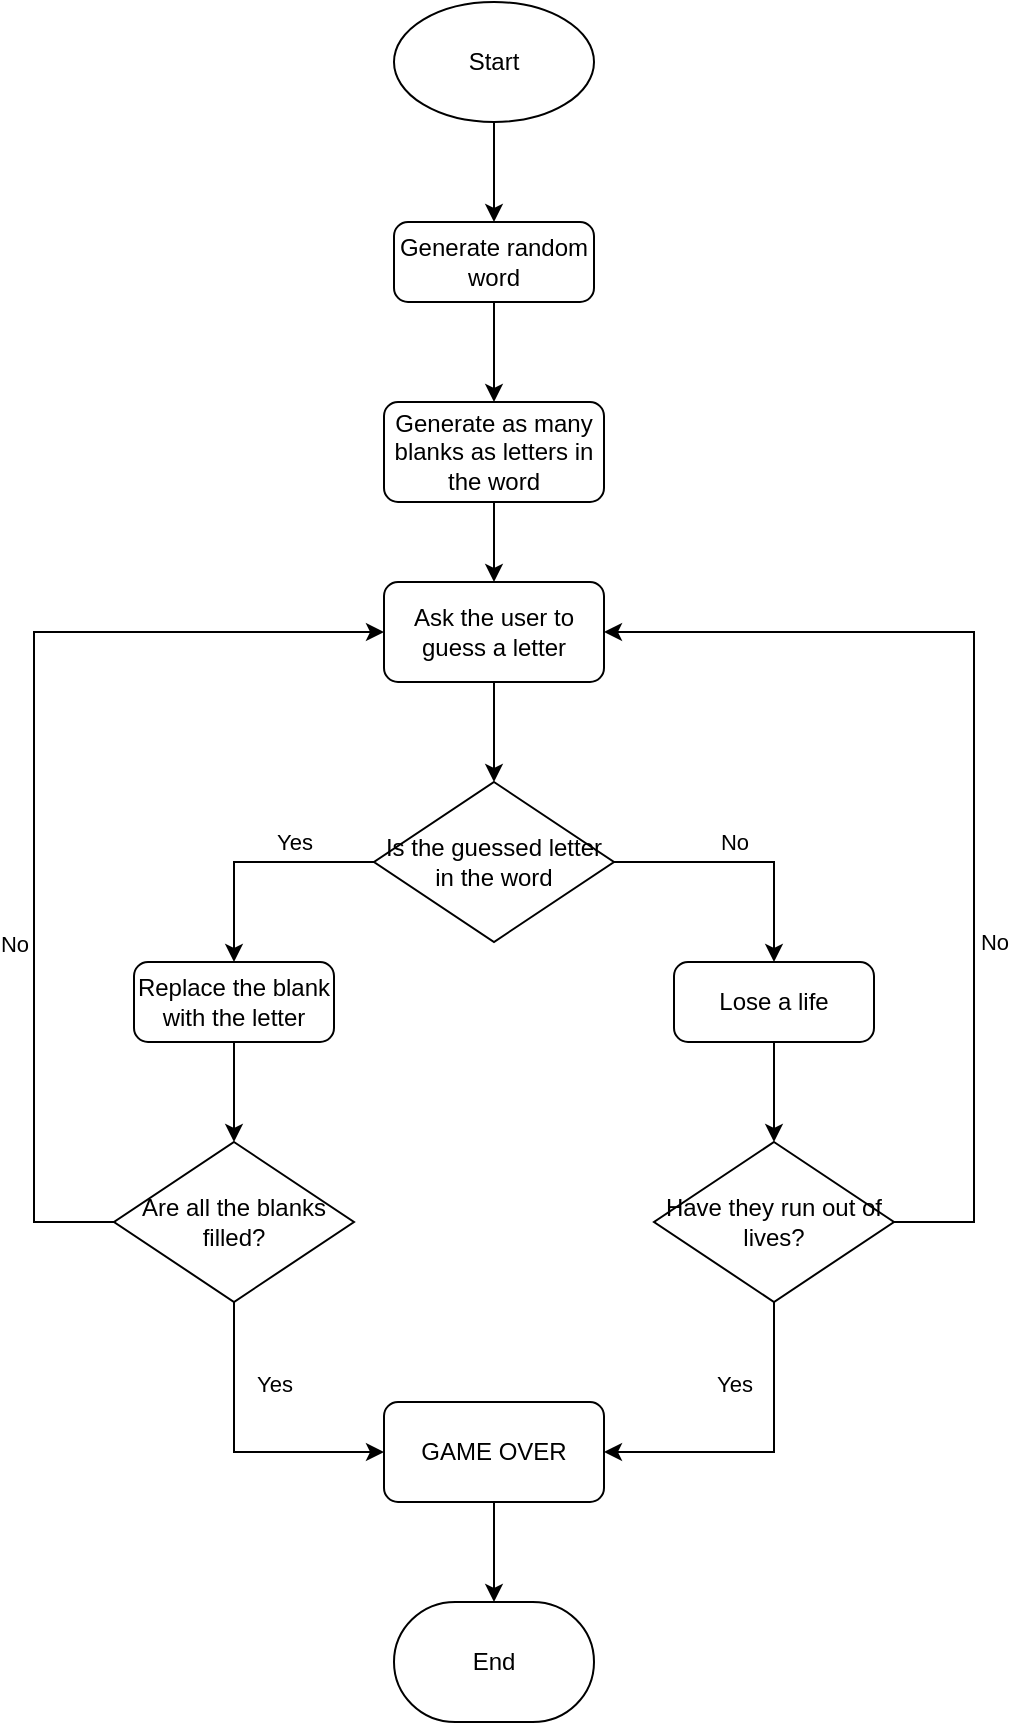 <mxfile version="24.5.3" type="device" pages="2">
  <diagram name="Page-1" id="JwZ9mjXRxr75uL8BjLkj">
    <mxGraphModel dx="1434" dy="836" grid="1" gridSize="10" guides="1" tooltips="1" connect="1" arrows="1" fold="1" page="1" pageScale="1" pageWidth="850" pageHeight="1100" math="0" shadow="0">
      <root>
        <mxCell id="0" />
        <mxCell id="1" parent="0" />
        <mxCell id="PulkwfO7RZwTO9NZGkMu-3" style="edgeStyle=orthogonalEdgeStyle;rounded=0;orthogonalLoop=1;jettySize=auto;html=1;" edge="1" parent="1" source="PulkwfO7RZwTO9NZGkMu-1" target="PulkwfO7RZwTO9NZGkMu-2">
          <mxGeometry relative="1" as="geometry" />
        </mxCell>
        <mxCell id="PulkwfO7RZwTO9NZGkMu-1" value="Start" style="strokeWidth=1;html=1;shape=mxgraph.flowchart.start_1;whiteSpace=wrap;" vertex="1" parent="1">
          <mxGeometry x="350" y="130" width="100" height="60" as="geometry" />
        </mxCell>
        <mxCell id="PulkwfO7RZwTO9NZGkMu-5" value="" style="edgeStyle=orthogonalEdgeStyle;rounded=0;orthogonalLoop=1;jettySize=auto;html=1;" edge="1" parent="1" source="PulkwfO7RZwTO9NZGkMu-2" target="PulkwfO7RZwTO9NZGkMu-4">
          <mxGeometry relative="1" as="geometry" />
        </mxCell>
        <mxCell id="PulkwfO7RZwTO9NZGkMu-2" value="Generate random word" style="rounded=1;whiteSpace=wrap;html=1;absoluteArcSize=1;arcSize=14;strokeWidth=1;" vertex="1" parent="1">
          <mxGeometry x="350" y="240" width="100" height="40" as="geometry" />
        </mxCell>
        <mxCell id="PulkwfO7RZwTO9NZGkMu-7" value="" style="edgeStyle=orthogonalEdgeStyle;rounded=0;orthogonalLoop=1;jettySize=auto;html=1;" edge="1" parent="1" source="PulkwfO7RZwTO9NZGkMu-4" target="PulkwfO7RZwTO9NZGkMu-6">
          <mxGeometry relative="1" as="geometry" />
        </mxCell>
        <mxCell id="PulkwfO7RZwTO9NZGkMu-4" value="Generate as many blanks as letters in the word" style="rounded=1;whiteSpace=wrap;html=1;absoluteArcSize=1;arcSize=14;strokeWidth=1;" vertex="1" parent="1">
          <mxGeometry x="345" y="330" width="110" height="50" as="geometry" />
        </mxCell>
        <mxCell id="PulkwfO7RZwTO9NZGkMu-10" value="" style="edgeStyle=orthogonalEdgeStyle;rounded=0;orthogonalLoop=1;jettySize=auto;html=1;" edge="1" parent="1" source="PulkwfO7RZwTO9NZGkMu-6" target="PulkwfO7RZwTO9NZGkMu-8">
          <mxGeometry relative="1" as="geometry" />
        </mxCell>
        <mxCell id="PulkwfO7RZwTO9NZGkMu-6" value="Ask the user to guess a letter" style="rounded=1;whiteSpace=wrap;html=1;absoluteArcSize=1;arcSize=14;strokeWidth=1;" vertex="1" parent="1">
          <mxGeometry x="345" y="420" width="110" height="50" as="geometry" />
        </mxCell>
        <mxCell id="PulkwfO7RZwTO9NZGkMu-12" style="edgeStyle=orthogonalEdgeStyle;rounded=0;orthogonalLoop=1;jettySize=auto;html=1;entryX=0.5;entryY=0;entryDx=0;entryDy=0;" edge="1" parent="1" source="PulkwfO7RZwTO9NZGkMu-8" target="PulkwfO7RZwTO9NZGkMu-11">
          <mxGeometry relative="1" as="geometry" />
        </mxCell>
        <mxCell id="PulkwfO7RZwTO9NZGkMu-13" value="Yes" style="edgeLabel;html=1;align=center;verticalAlign=middle;resizable=0;points=[];" vertex="1" connectable="0" parent="PulkwfO7RZwTO9NZGkMu-12">
          <mxGeometry x="-0.125" y="-3" relative="1" as="geometry">
            <mxPoint x="12" y="-7" as="offset" />
          </mxGeometry>
        </mxCell>
        <mxCell id="PulkwfO7RZwTO9NZGkMu-15" style="edgeStyle=orthogonalEdgeStyle;rounded=0;orthogonalLoop=1;jettySize=auto;html=1;entryX=0.5;entryY=0;entryDx=0;entryDy=0;" edge="1" parent="1" source="PulkwfO7RZwTO9NZGkMu-8" target="PulkwfO7RZwTO9NZGkMu-14">
          <mxGeometry relative="1" as="geometry" />
        </mxCell>
        <mxCell id="PulkwfO7RZwTO9NZGkMu-16" value="No" style="edgeLabel;html=1;align=center;verticalAlign=middle;resizable=0;points=[];" vertex="1" connectable="0" parent="PulkwfO7RZwTO9NZGkMu-15">
          <mxGeometry x="0.072" y="-2" relative="1" as="geometry">
            <mxPoint x="-10" y="-12" as="offset" />
          </mxGeometry>
        </mxCell>
        <mxCell id="PulkwfO7RZwTO9NZGkMu-8" value="Is the guessed letter in the word" style="strokeWidth=1;html=1;shape=mxgraph.flowchart.decision;whiteSpace=wrap;" vertex="1" parent="1">
          <mxGeometry x="340" y="520" width="120" height="80" as="geometry" />
        </mxCell>
        <mxCell id="PulkwfO7RZwTO9NZGkMu-18" value="" style="edgeStyle=orthogonalEdgeStyle;rounded=0;orthogonalLoop=1;jettySize=auto;html=1;" edge="1" parent="1" source="PulkwfO7RZwTO9NZGkMu-11" target="PulkwfO7RZwTO9NZGkMu-17">
          <mxGeometry relative="1" as="geometry" />
        </mxCell>
        <mxCell id="PulkwfO7RZwTO9NZGkMu-11" value="Replace the blank with the letter" style="rounded=1;whiteSpace=wrap;html=1;absoluteArcSize=1;arcSize=14;strokeWidth=1;" vertex="1" parent="1">
          <mxGeometry x="220" y="610" width="100" height="40" as="geometry" />
        </mxCell>
        <mxCell id="PulkwfO7RZwTO9NZGkMu-21" value="" style="edgeStyle=orthogonalEdgeStyle;rounded=0;orthogonalLoop=1;jettySize=auto;html=1;" edge="1" parent="1" source="PulkwfO7RZwTO9NZGkMu-14" target="PulkwfO7RZwTO9NZGkMu-20">
          <mxGeometry relative="1" as="geometry" />
        </mxCell>
        <mxCell id="PulkwfO7RZwTO9NZGkMu-14" value="Lose a life" style="rounded=1;whiteSpace=wrap;html=1;absoluteArcSize=1;arcSize=14;strokeWidth=1;" vertex="1" parent="1">
          <mxGeometry x="490" y="610" width="100" height="40" as="geometry" />
        </mxCell>
        <mxCell id="PulkwfO7RZwTO9NZGkMu-19" style="edgeStyle=orthogonalEdgeStyle;rounded=0;orthogonalLoop=1;jettySize=auto;html=1;entryX=0;entryY=0.5;entryDx=0;entryDy=0;" edge="1" parent="1" source="PulkwfO7RZwTO9NZGkMu-17" target="PulkwfO7RZwTO9NZGkMu-6">
          <mxGeometry relative="1" as="geometry">
            <Array as="points">
              <mxPoint x="170" y="740" />
              <mxPoint x="170" y="445" />
            </Array>
          </mxGeometry>
        </mxCell>
        <mxCell id="PulkwfO7RZwTO9NZGkMu-22" value="No" style="edgeLabel;html=1;align=center;verticalAlign=middle;resizable=0;points=[];" vertex="1" connectable="0" parent="PulkwfO7RZwTO9NZGkMu-19">
          <mxGeometry x="-0.292" y="2" relative="1" as="geometry">
            <mxPoint x="-8" y="1" as="offset" />
          </mxGeometry>
        </mxCell>
        <mxCell id="PulkwfO7RZwTO9NZGkMu-25" style="edgeStyle=orthogonalEdgeStyle;rounded=0;orthogonalLoop=1;jettySize=auto;html=1;entryX=0;entryY=0.5;entryDx=0;entryDy=0;" edge="1" parent="1" source="PulkwfO7RZwTO9NZGkMu-17" target="PulkwfO7RZwTO9NZGkMu-24">
          <mxGeometry relative="1" as="geometry">
            <Array as="points">
              <mxPoint x="270" y="855" />
            </Array>
          </mxGeometry>
        </mxCell>
        <mxCell id="PulkwfO7RZwTO9NZGkMu-26" value="Yes" style="edgeLabel;html=1;align=center;verticalAlign=middle;resizable=0;points=[];" vertex="1" connectable="0" parent="PulkwfO7RZwTO9NZGkMu-25">
          <mxGeometry x="-0.528" relative="1" as="geometry">
            <mxPoint x="20" y="5" as="offset" />
          </mxGeometry>
        </mxCell>
        <mxCell id="PulkwfO7RZwTO9NZGkMu-17" value="Are all the blanks filled?" style="strokeWidth=1;html=1;shape=mxgraph.flowchart.decision;whiteSpace=wrap;" vertex="1" parent="1">
          <mxGeometry x="210" y="700" width="120" height="80" as="geometry" />
        </mxCell>
        <mxCell id="PulkwfO7RZwTO9NZGkMu-23" style="edgeStyle=orthogonalEdgeStyle;rounded=0;orthogonalLoop=1;jettySize=auto;html=1;entryX=1;entryY=0.5;entryDx=0;entryDy=0;" edge="1" parent="1" source="PulkwfO7RZwTO9NZGkMu-20" target="PulkwfO7RZwTO9NZGkMu-6">
          <mxGeometry relative="1" as="geometry">
            <Array as="points">
              <mxPoint x="640" y="740" />
              <mxPoint x="640" y="445" />
            </Array>
          </mxGeometry>
        </mxCell>
        <mxCell id="PulkwfO7RZwTO9NZGkMu-29" value="No" style="edgeLabel;html=1;align=center;verticalAlign=middle;resizable=0;points=[];" vertex="1" connectable="0" parent="PulkwfO7RZwTO9NZGkMu-23">
          <mxGeometry x="-0.311" y="1" relative="1" as="geometry">
            <mxPoint x="11" y="-1" as="offset" />
          </mxGeometry>
        </mxCell>
        <mxCell id="PulkwfO7RZwTO9NZGkMu-27" style="edgeStyle=orthogonalEdgeStyle;rounded=0;orthogonalLoop=1;jettySize=auto;html=1;entryX=1;entryY=0.5;entryDx=0;entryDy=0;" edge="1" parent="1" source="PulkwfO7RZwTO9NZGkMu-20" target="PulkwfO7RZwTO9NZGkMu-24">
          <mxGeometry relative="1" as="geometry">
            <Array as="points">
              <mxPoint x="540" y="855" />
            </Array>
          </mxGeometry>
        </mxCell>
        <mxCell id="PulkwfO7RZwTO9NZGkMu-28" value="Yes" style="edgeLabel;html=1;align=center;verticalAlign=middle;resizable=0;points=[];" vertex="1" connectable="0" parent="PulkwfO7RZwTO9NZGkMu-27">
          <mxGeometry x="-0.643" y="1" relative="1" as="geometry">
            <mxPoint x="-21" y="12" as="offset" />
          </mxGeometry>
        </mxCell>
        <mxCell id="PulkwfO7RZwTO9NZGkMu-20" value="Have they run out of lives?" style="strokeWidth=1;html=1;shape=mxgraph.flowchart.decision;whiteSpace=wrap;" vertex="1" parent="1">
          <mxGeometry x="480" y="700" width="120" height="80" as="geometry" />
        </mxCell>
        <mxCell id="PulkwfO7RZwTO9NZGkMu-31" value="" style="edgeStyle=orthogonalEdgeStyle;rounded=0;orthogonalLoop=1;jettySize=auto;html=1;" edge="1" parent="1" source="PulkwfO7RZwTO9NZGkMu-24" target="PulkwfO7RZwTO9NZGkMu-30">
          <mxGeometry relative="1" as="geometry" />
        </mxCell>
        <mxCell id="PulkwfO7RZwTO9NZGkMu-24" value="GAME OVER" style="rounded=1;whiteSpace=wrap;html=1;absoluteArcSize=1;arcSize=14;strokeWidth=1;" vertex="1" parent="1">
          <mxGeometry x="345" y="830" width="110" height="50" as="geometry" />
        </mxCell>
        <mxCell id="PulkwfO7RZwTO9NZGkMu-30" value="End" style="strokeWidth=1;html=1;shape=mxgraph.flowchart.terminator;whiteSpace=wrap;" vertex="1" parent="1">
          <mxGeometry x="350" y="930" width="100" height="60" as="geometry" />
        </mxCell>
      </root>
    </mxGraphModel>
  </diagram>
  <diagram name="Page 2" id="ccM7SviEmD6jbI7r7DRk">
    <mxGraphModel dx="1434" dy="836" grid="1" gridSize="10" guides="1" tooltips="1" connect="1" arrows="1" fold="1" page="1" pageScale="1" pageWidth="850" pageHeight="1100" math="0" shadow="0">
      <root>
        <mxCell id="RPBkIviwfJAxj1hovsxw-0" />
        <mxCell id="RPBkIviwfJAxj1hovsxw-1" parent="RPBkIviwfJAxj1hovsxw-0" />
        <mxCell id="RPBkIviwfJAxj1hovsxw-2" style="edgeStyle=orthogonalEdgeStyle;rounded=0;orthogonalLoop=1;jettySize=auto;html=1;" edge="1" parent="RPBkIviwfJAxj1hovsxw-1" source="RPBkIviwfJAxj1hovsxw-3" target="RPBkIviwfJAxj1hovsxw-5">
          <mxGeometry relative="1" as="geometry" />
        </mxCell>
        <mxCell id="RPBkIviwfJAxj1hovsxw-3" value="Start" style="strokeWidth=1;html=1;shape=mxgraph.flowchart.start_1;whiteSpace=wrap;" vertex="1" parent="RPBkIviwfJAxj1hovsxw-1">
          <mxGeometry x="350" y="40" width="100" height="60" as="geometry" />
        </mxCell>
        <mxCell id="RPBkIviwfJAxj1hovsxw-4" value="" style="edgeStyle=orthogonalEdgeStyle;rounded=0;orthogonalLoop=1;jettySize=auto;html=1;" edge="1" parent="RPBkIviwfJAxj1hovsxw-1" source="smKRX7w0aCqJv3-YGztz-0" target="RPBkIviwfJAxj1hovsxw-7">
          <mxGeometry relative="1" as="geometry" />
        </mxCell>
        <mxCell id="RPBkIviwfJAxj1hovsxw-5" value="Generate a random word from hangman_words.py" style="rounded=1;whiteSpace=wrap;html=1;absoluteArcSize=1;arcSize=14;strokeWidth=1;" vertex="1" parent="RPBkIviwfJAxj1hovsxw-1">
          <mxGeometry x="345" y="140" width="110" height="50" as="geometry" />
        </mxCell>
        <mxCell id="RPBkIviwfJAxj1hovsxw-6" value="" style="edgeStyle=orthogonalEdgeStyle;rounded=0;orthogonalLoop=1;jettySize=auto;html=1;" edge="1" parent="RPBkIviwfJAxj1hovsxw-1" source="RPBkIviwfJAxj1hovsxw-7" target="RPBkIviwfJAxj1hovsxw-9">
          <mxGeometry relative="1" as="geometry" />
        </mxCell>
        <mxCell id="RPBkIviwfJAxj1hovsxw-7" value="Generate as many blanks as letters in the word" style="rounded=1;whiteSpace=wrap;html=1;absoluteArcSize=1;arcSize=14;strokeWidth=1;" vertex="1" parent="RPBkIviwfJAxj1hovsxw-1">
          <mxGeometry x="345" y="320" width="110" height="50" as="geometry" />
        </mxCell>
        <mxCell id="RPBkIviwfJAxj1hovsxw-8" value="" style="edgeStyle=orthogonalEdgeStyle;rounded=0;orthogonalLoop=1;jettySize=auto;html=1;" edge="1" parent="RPBkIviwfJAxj1hovsxw-1" source="smKRX7w0aCqJv3-YGztz-2" target="RPBkIviwfJAxj1hovsxw-14">
          <mxGeometry relative="1" as="geometry" />
        </mxCell>
        <mxCell id="RPBkIviwfJAxj1hovsxw-9" value="Ask the user to guess a letter" style="rounded=1;whiteSpace=wrap;html=1;absoluteArcSize=1;arcSize=14;strokeWidth=1;" vertex="1" parent="RPBkIviwfJAxj1hovsxw-1">
          <mxGeometry x="345" y="420" width="110" height="50" as="geometry" />
        </mxCell>
        <mxCell id="RPBkIviwfJAxj1hovsxw-10" style="edgeStyle=orthogonalEdgeStyle;rounded=0;orthogonalLoop=1;jettySize=auto;html=1;entryX=0.5;entryY=0;entryDx=0;entryDy=0;" edge="1" parent="RPBkIviwfJAxj1hovsxw-1" source="RPBkIviwfJAxj1hovsxw-14" target="RPBkIviwfJAxj1hovsxw-16">
          <mxGeometry relative="1" as="geometry" />
        </mxCell>
        <mxCell id="RPBkIviwfJAxj1hovsxw-11" value="Yes" style="edgeLabel;html=1;align=center;verticalAlign=middle;resizable=0;points=[];" vertex="1" connectable="0" parent="RPBkIviwfJAxj1hovsxw-10">
          <mxGeometry x="-0.125" y="-3" relative="1" as="geometry">
            <mxPoint x="12" y="-7" as="offset" />
          </mxGeometry>
        </mxCell>
        <mxCell id="RPBkIviwfJAxj1hovsxw-12" style="edgeStyle=orthogonalEdgeStyle;rounded=0;orthogonalLoop=1;jettySize=auto;html=1;entryX=0.5;entryY=0;entryDx=0;entryDy=0;" edge="1" parent="RPBkIviwfJAxj1hovsxw-1" source="RPBkIviwfJAxj1hovsxw-14" target="RPBkIviwfJAxj1hovsxw-18">
          <mxGeometry relative="1" as="geometry" />
        </mxCell>
        <mxCell id="RPBkIviwfJAxj1hovsxw-13" value="No" style="edgeLabel;html=1;align=center;verticalAlign=middle;resizable=0;points=[];" vertex="1" connectable="0" parent="RPBkIviwfJAxj1hovsxw-12">
          <mxGeometry x="0.072" y="-2" relative="1" as="geometry">
            <mxPoint x="-10" y="-12" as="offset" />
          </mxGeometry>
        </mxCell>
        <mxCell id="RPBkIviwfJAxj1hovsxw-14" value="Is the guessed letter in the word" style="strokeWidth=1;html=1;shape=mxgraph.flowchart.decision;whiteSpace=wrap;" vertex="1" parent="RPBkIviwfJAxj1hovsxw-1">
          <mxGeometry x="340" y="600" width="120" height="80" as="geometry" />
        </mxCell>
        <mxCell id="RPBkIviwfJAxj1hovsxw-15" value="" style="edgeStyle=orthogonalEdgeStyle;rounded=0;orthogonalLoop=1;jettySize=auto;html=1;" edge="1" parent="RPBkIviwfJAxj1hovsxw-1" source="RPBkIviwfJAxj1hovsxw-16" target="RPBkIviwfJAxj1hovsxw-23">
          <mxGeometry relative="1" as="geometry" />
        </mxCell>
        <mxCell id="RPBkIviwfJAxj1hovsxw-16" value="Replace the blank with the letter" style="rounded=1;whiteSpace=wrap;html=1;absoluteArcSize=1;arcSize=14;strokeWidth=1;" vertex="1" parent="RPBkIviwfJAxj1hovsxw-1">
          <mxGeometry x="220" y="690" width="100" height="40" as="geometry" />
        </mxCell>
        <mxCell id="RPBkIviwfJAxj1hovsxw-17" value="" style="edgeStyle=orthogonalEdgeStyle;rounded=0;orthogonalLoop=1;jettySize=auto;html=1;" edge="1" parent="RPBkIviwfJAxj1hovsxw-1" source="RPBkIviwfJAxj1hovsxw-18" target="RPBkIviwfJAxj1hovsxw-28">
          <mxGeometry relative="1" as="geometry" />
        </mxCell>
        <mxCell id="RPBkIviwfJAxj1hovsxw-18" value="Lose a life and print hangman from&amp;nbsp; hangman_art.py&amp;nbsp;" style="rounded=1;whiteSpace=wrap;html=1;absoluteArcSize=1;arcSize=14;strokeWidth=1;" vertex="1" parent="RPBkIviwfJAxj1hovsxw-1">
          <mxGeometry x="480" y="660" width="120" height="60" as="geometry" />
        </mxCell>
        <mxCell id="RPBkIviwfJAxj1hovsxw-19" style="edgeStyle=orthogonalEdgeStyle;rounded=0;orthogonalLoop=1;jettySize=auto;html=1;entryX=0;entryY=0.5;entryDx=0;entryDy=0;" edge="1" parent="RPBkIviwfJAxj1hovsxw-1" source="RPBkIviwfJAxj1hovsxw-23" target="RPBkIviwfJAxj1hovsxw-9">
          <mxGeometry relative="1" as="geometry">
            <Array as="points">
              <mxPoint x="170" y="820" />
              <mxPoint x="170" y="445" />
            </Array>
          </mxGeometry>
        </mxCell>
        <mxCell id="RPBkIviwfJAxj1hovsxw-20" value="No" style="edgeLabel;html=1;align=center;verticalAlign=middle;resizable=0;points=[];" vertex="1" connectable="0" parent="RPBkIviwfJAxj1hovsxw-19">
          <mxGeometry x="-0.292" y="2" relative="1" as="geometry">
            <mxPoint x="-8" y="1" as="offset" />
          </mxGeometry>
        </mxCell>
        <mxCell id="RPBkIviwfJAxj1hovsxw-21" style="edgeStyle=orthogonalEdgeStyle;rounded=0;orthogonalLoop=1;jettySize=auto;html=1;entryX=0;entryY=0.5;entryDx=0;entryDy=0;" edge="1" parent="RPBkIviwfJAxj1hovsxw-1" source="RPBkIviwfJAxj1hovsxw-23" target="RPBkIviwfJAxj1hovsxw-30">
          <mxGeometry relative="1" as="geometry">
            <Array as="points">
              <mxPoint x="270" y="935" />
            </Array>
          </mxGeometry>
        </mxCell>
        <mxCell id="RPBkIviwfJAxj1hovsxw-22" value="Yes" style="edgeLabel;html=1;align=center;verticalAlign=middle;resizable=0;points=[];" vertex="1" connectable="0" parent="RPBkIviwfJAxj1hovsxw-21">
          <mxGeometry x="-0.528" relative="1" as="geometry">
            <mxPoint x="20" y="5" as="offset" />
          </mxGeometry>
        </mxCell>
        <mxCell id="RPBkIviwfJAxj1hovsxw-23" value="Are all the blanks filled?" style="strokeWidth=1;html=1;shape=mxgraph.flowchart.decision;whiteSpace=wrap;" vertex="1" parent="RPBkIviwfJAxj1hovsxw-1">
          <mxGeometry x="210" y="780" width="120" height="80" as="geometry" />
        </mxCell>
        <mxCell id="RPBkIviwfJAxj1hovsxw-24" style="edgeStyle=orthogonalEdgeStyle;rounded=0;orthogonalLoop=1;jettySize=auto;html=1;entryX=1;entryY=0.5;entryDx=0;entryDy=0;exitX=1;exitY=0.5;exitDx=0;exitDy=0;exitPerimeter=0;" edge="1" parent="RPBkIviwfJAxj1hovsxw-1" source="RPBkIviwfJAxj1hovsxw-28" target="RPBkIviwfJAxj1hovsxw-9">
          <mxGeometry relative="1" as="geometry">
            <mxPoint x="645" y="860" as="sourcePoint" />
            <mxPoint x="500" y="485" as="targetPoint" />
            <Array as="points">
              <mxPoint x="660" y="860" />
              <mxPoint x="660" y="450" />
              <mxPoint x="455" y="450" />
            </Array>
          </mxGeometry>
        </mxCell>
        <mxCell id="RPBkIviwfJAxj1hovsxw-25" value="No" style="edgeLabel;html=1;align=center;verticalAlign=middle;resizable=0;points=[];" vertex="1" connectable="0" parent="RPBkIviwfJAxj1hovsxw-24">
          <mxGeometry x="-0.311" y="1" relative="1" as="geometry">
            <mxPoint x="11" y="-1" as="offset" />
          </mxGeometry>
        </mxCell>
        <mxCell id="RPBkIviwfJAxj1hovsxw-26" style="edgeStyle=orthogonalEdgeStyle;rounded=0;orthogonalLoop=1;jettySize=auto;html=1;entryX=1;entryY=0.5;entryDx=0;entryDy=0;" edge="1" parent="RPBkIviwfJAxj1hovsxw-1" source="RPBkIviwfJAxj1hovsxw-28" target="RPBkIviwfJAxj1hovsxw-30">
          <mxGeometry relative="1" as="geometry">
            <Array as="points">
              <mxPoint x="540" y="935" />
            </Array>
          </mxGeometry>
        </mxCell>
        <mxCell id="RPBkIviwfJAxj1hovsxw-27" value="Yes" style="edgeLabel;html=1;align=center;verticalAlign=middle;resizable=0;points=[];" vertex="1" connectable="0" parent="RPBkIviwfJAxj1hovsxw-26">
          <mxGeometry x="-0.643" y="1" relative="1" as="geometry">
            <mxPoint x="-21" y="12" as="offset" />
          </mxGeometry>
        </mxCell>
        <mxCell id="RPBkIviwfJAxj1hovsxw-28" value="Have they run out of lives?" style="strokeWidth=1;html=1;shape=mxgraph.flowchart.decision;whiteSpace=wrap;" vertex="1" parent="RPBkIviwfJAxj1hovsxw-1">
          <mxGeometry x="480" y="820" width="120" height="80" as="geometry" />
        </mxCell>
        <mxCell id="RPBkIviwfJAxj1hovsxw-29" value="" style="edgeStyle=orthogonalEdgeStyle;rounded=0;orthogonalLoop=1;jettySize=auto;html=1;" edge="1" parent="RPBkIviwfJAxj1hovsxw-1" source="RPBkIviwfJAxj1hovsxw-30" target="RPBkIviwfJAxj1hovsxw-31">
          <mxGeometry relative="1" as="geometry" />
        </mxCell>
        <mxCell id="RPBkIviwfJAxj1hovsxw-30" value="GAME OVER" style="rounded=1;whiteSpace=wrap;html=1;absoluteArcSize=1;arcSize=14;strokeWidth=1;" vertex="1" parent="RPBkIviwfJAxj1hovsxw-1">
          <mxGeometry x="345" y="910" width="110" height="50" as="geometry" />
        </mxCell>
        <mxCell id="RPBkIviwfJAxj1hovsxw-31" value="End" style="strokeWidth=1;html=1;shape=mxgraph.flowchart.terminator;whiteSpace=wrap;" vertex="1" parent="RPBkIviwfJAxj1hovsxw-1">
          <mxGeometry x="350" y="1010" width="100" height="60" as="geometry" />
        </mxCell>
        <mxCell id="smKRX7w0aCqJv3-YGztz-1" value="" style="edgeStyle=orthogonalEdgeStyle;rounded=0;orthogonalLoop=1;jettySize=auto;html=1;" edge="1" parent="RPBkIviwfJAxj1hovsxw-1" source="RPBkIviwfJAxj1hovsxw-5" target="smKRX7w0aCqJv3-YGztz-0">
          <mxGeometry relative="1" as="geometry">
            <mxPoint x="400" y="190" as="sourcePoint" />
            <mxPoint x="400" y="330" as="targetPoint" />
          </mxGeometry>
        </mxCell>
        <mxCell id="smKRX7w0aCqJv3-YGztz-0" value="Print Hangman logo from hangman_art.py" style="rounded=1;whiteSpace=wrap;html=1;absoluteArcSize=1;arcSize=14;strokeWidth=1;" vertex="1" parent="RPBkIviwfJAxj1hovsxw-1">
          <mxGeometry x="345" y="230" width="110" height="50" as="geometry" />
        </mxCell>
        <mxCell id="smKRX7w0aCqJv3-YGztz-3" value="" style="edgeStyle=orthogonalEdgeStyle;rounded=0;orthogonalLoop=1;jettySize=auto;html=1;" edge="1" parent="RPBkIviwfJAxj1hovsxw-1" source="RPBkIviwfJAxj1hovsxw-9" target="smKRX7w0aCqJv3-YGztz-2">
          <mxGeometry relative="1" as="geometry">
            <mxPoint x="400" y="470" as="sourcePoint" />
            <mxPoint x="400" y="600" as="targetPoint" />
          </mxGeometry>
        </mxCell>
        <mxCell id="smKRX7w0aCqJv3-YGztz-2" value="Tell the user if they&#39;ve already guessed that word" style="rounded=1;whiteSpace=wrap;html=1;absoluteArcSize=1;arcSize=14;strokeWidth=1;" vertex="1" parent="RPBkIviwfJAxj1hovsxw-1">
          <mxGeometry x="345" y="500" width="110" height="50" as="geometry" />
        </mxCell>
        <mxCell id="smKRX7w0aCqJv3-YGztz-4" value="Tell the user that the letter they chose in not in the word" style="rounded=1;whiteSpace=wrap;html=1;absoluteArcSize=1;arcSize=14;strokeWidth=1;" vertex="1" parent="RPBkIviwfJAxj1hovsxw-1">
          <mxGeometry x="480" y="740" width="120" height="60" as="geometry" />
        </mxCell>
      </root>
    </mxGraphModel>
  </diagram>
</mxfile>
